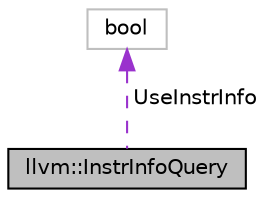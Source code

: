digraph "llvm::InstrInfoQuery"
{
 // LATEX_PDF_SIZE
  bgcolor="transparent";
  edge [fontname="Helvetica",fontsize="10",labelfontname="Helvetica",labelfontsize="10"];
  node [fontname="Helvetica",fontsize="10",shape=record];
  Node1 [label="llvm::InstrInfoQuery",height=0.2,width=0.4,color="black", fillcolor="grey75", style="filled", fontcolor="black",tooltip="InstrInfoQuery provides an interface to query additional information for instructions like metadata o..."];
  Node2 -> Node1 [dir="back",color="darkorchid3",fontsize="10",style="dashed",label=" UseInstrInfo" ,fontname="Helvetica"];
  Node2 [label="bool",height=0.2,width=0.4,color="grey75",tooltip=" "];
}
